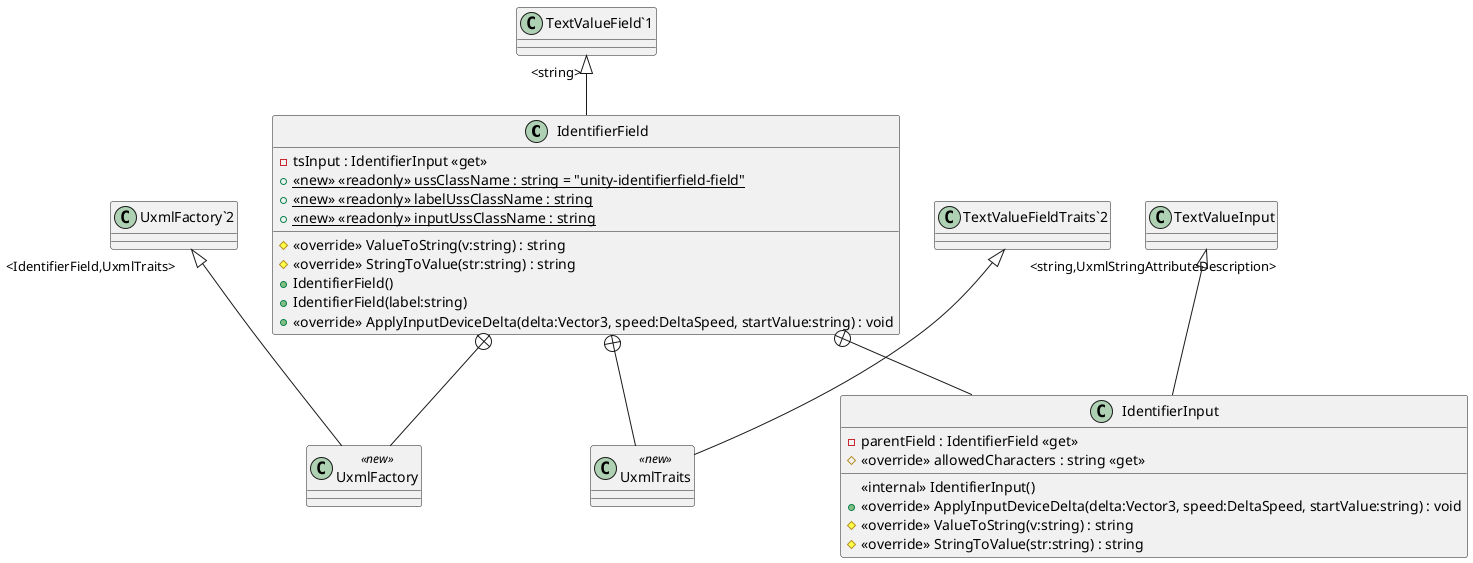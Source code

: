 @startuml
class IdentifierField {
    - tsInput : IdentifierInput <<get>>
    # <<override>> ValueToString(v:string) : string
    # <<override>> StringToValue(str:string) : string
    + <<new>> {static} <<readonly>> ussClassName : string = "unity-identifierfield-field"
    + <<new>> {static} <<readonly>> labelUssClassName : string
    + <<new>> {static} <<readonly>> inputUssClassName : string
    + IdentifierField()
    + IdentifierField(label:string)
    + <<override>> ApplyInputDeviceDelta(delta:Vector3, speed:DeltaSpeed, startValue:string) : void
}
class UxmlFactory <<new>> {
}
class UxmlTraits <<new>> {
}
class IdentifierInput {
    - parentField : IdentifierField <<get>>
    <<internal>> IdentifierInput()
    # <<override>> allowedCharacters : string <<get>>
    + <<override>> ApplyInputDeviceDelta(delta:Vector3, speed:DeltaSpeed, startValue:string) : void
    # <<override>> ValueToString(v:string) : string
    # <<override>> StringToValue(str:string) : string
}
"TextValueField`1" "<string>" <|-- IdentifierField
IdentifierField +-- UxmlFactory
"UxmlFactory`2" "<IdentifierField,UxmlTraits>" <|-- UxmlFactory
IdentifierField +-- UxmlTraits
"TextValueFieldTraits`2" "<string,UxmlStringAttributeDescription>" <|-- UxmlTraits
IdentifierField +-- IdentifierInput
TextValueInput <|-- IdentifierInput
@enduml
